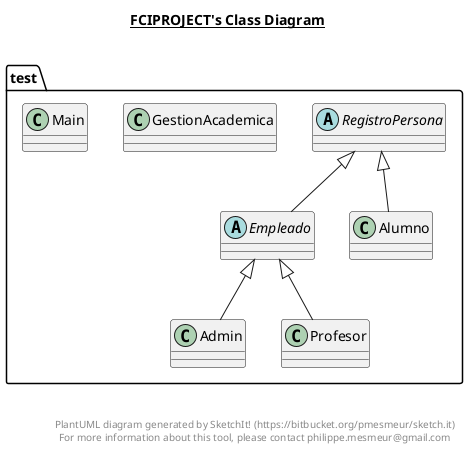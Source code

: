 @startuml

title __FCIPROJECT's Class Diagram__\n

  namespace test {
    class test.Admin {
    }
  }
  

  namespace test {
    class test.Alumno {
    }
  }
  

  namespace test {
    abstract class test.Empleado {
    }
  }
  

  namespace test {
    class test.GestionAcademica {
    }
  }
  

  namespace test {
    class test.Main {
    }
  }
  

  namespace test {
    class test.Profesor {
    }
  }
  

  namespace test {
    abstract class test.RegistroPersona {
    }
  }
  

  test.Admin -up-|> test.Empleado
  test.Alumno -up-|> test.RegistroPersona
  test.Empleado -up-|> test.RegistroPersona
  test.Profesor -up-|> test.Empleado


right footer


PlantUML diagram generated by SketchIt! (https://bitbucket.org/pmesmeur/sketch.it)
For more information about this tool, please contact philippe.mesmeur@gmail.com
endfooter

@enduml
